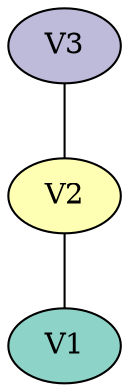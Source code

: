 graph colored {
node [style=filled colorscheme="set312"];
V2--V1;
V3--V2;
V1[fillcolor="1"];
V2[fillcolor="2"];
V3[fillcolor="1"];
V3[fillcolor="3"];
}